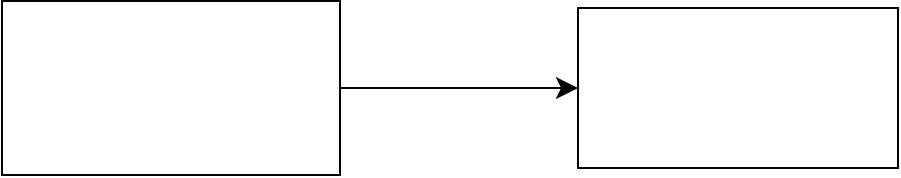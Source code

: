 <mxfile version="22.1.18" type="github">
  <diagram name="Page-1" id="m9Cn9vvByTTY5hgK0bkU">
    <mxGraphModel dx="1446" dy="561" grid="0" gridSize="10" guides="1" tooltips="1" connect="1" arrows="1" fold="1" page="0" pageScale="1" pageWidth="850" pageHeight="1100" math="0" shadow="0">
      <root>
        <mxCell id="0" />
        <mxCell id="1" parent="0" />
        <mxCell id="BEuh5mGFo_YESrcJlllk-3" value="" style="edgeStyle=none;curved=1;rounded=0;orthogonalLoop=1;jettySize=auto;html=1;fontSize=12;startSize=8;endSize=8;" edge="1" parent="1" source="BEuh5mGFo_YESrcJlllk-1" target="BEuh5mGFo_YESrcJlllk-2">
          <mxGeometry relative="1" as="geometry" />
        </mxCell>
        <mxCell id="BEuh5mGFo_YESrcJlllk-1" value="" style="rounded=0;whiteSpace=wrap;html=1;fontSize=16;" vertex="1" parent="1">
          <mxGeometry x="-98" y="21.5" width="169" height="87" as="geometry" />
        </mxCell>
        <mxCell id="BEuh5mGFo_YESrcJlllk-2" value="" style="rounded=0;whiteSpace=wrap;html=1;fontSize=16;" vertex="1" parent="1">
          <mxGeometry x="190" y="25" width="160" height="80" as="geometry" />
        </mxCell>
      </root>
    </mxGraphModel>
  </diagram>
</mxfile>
